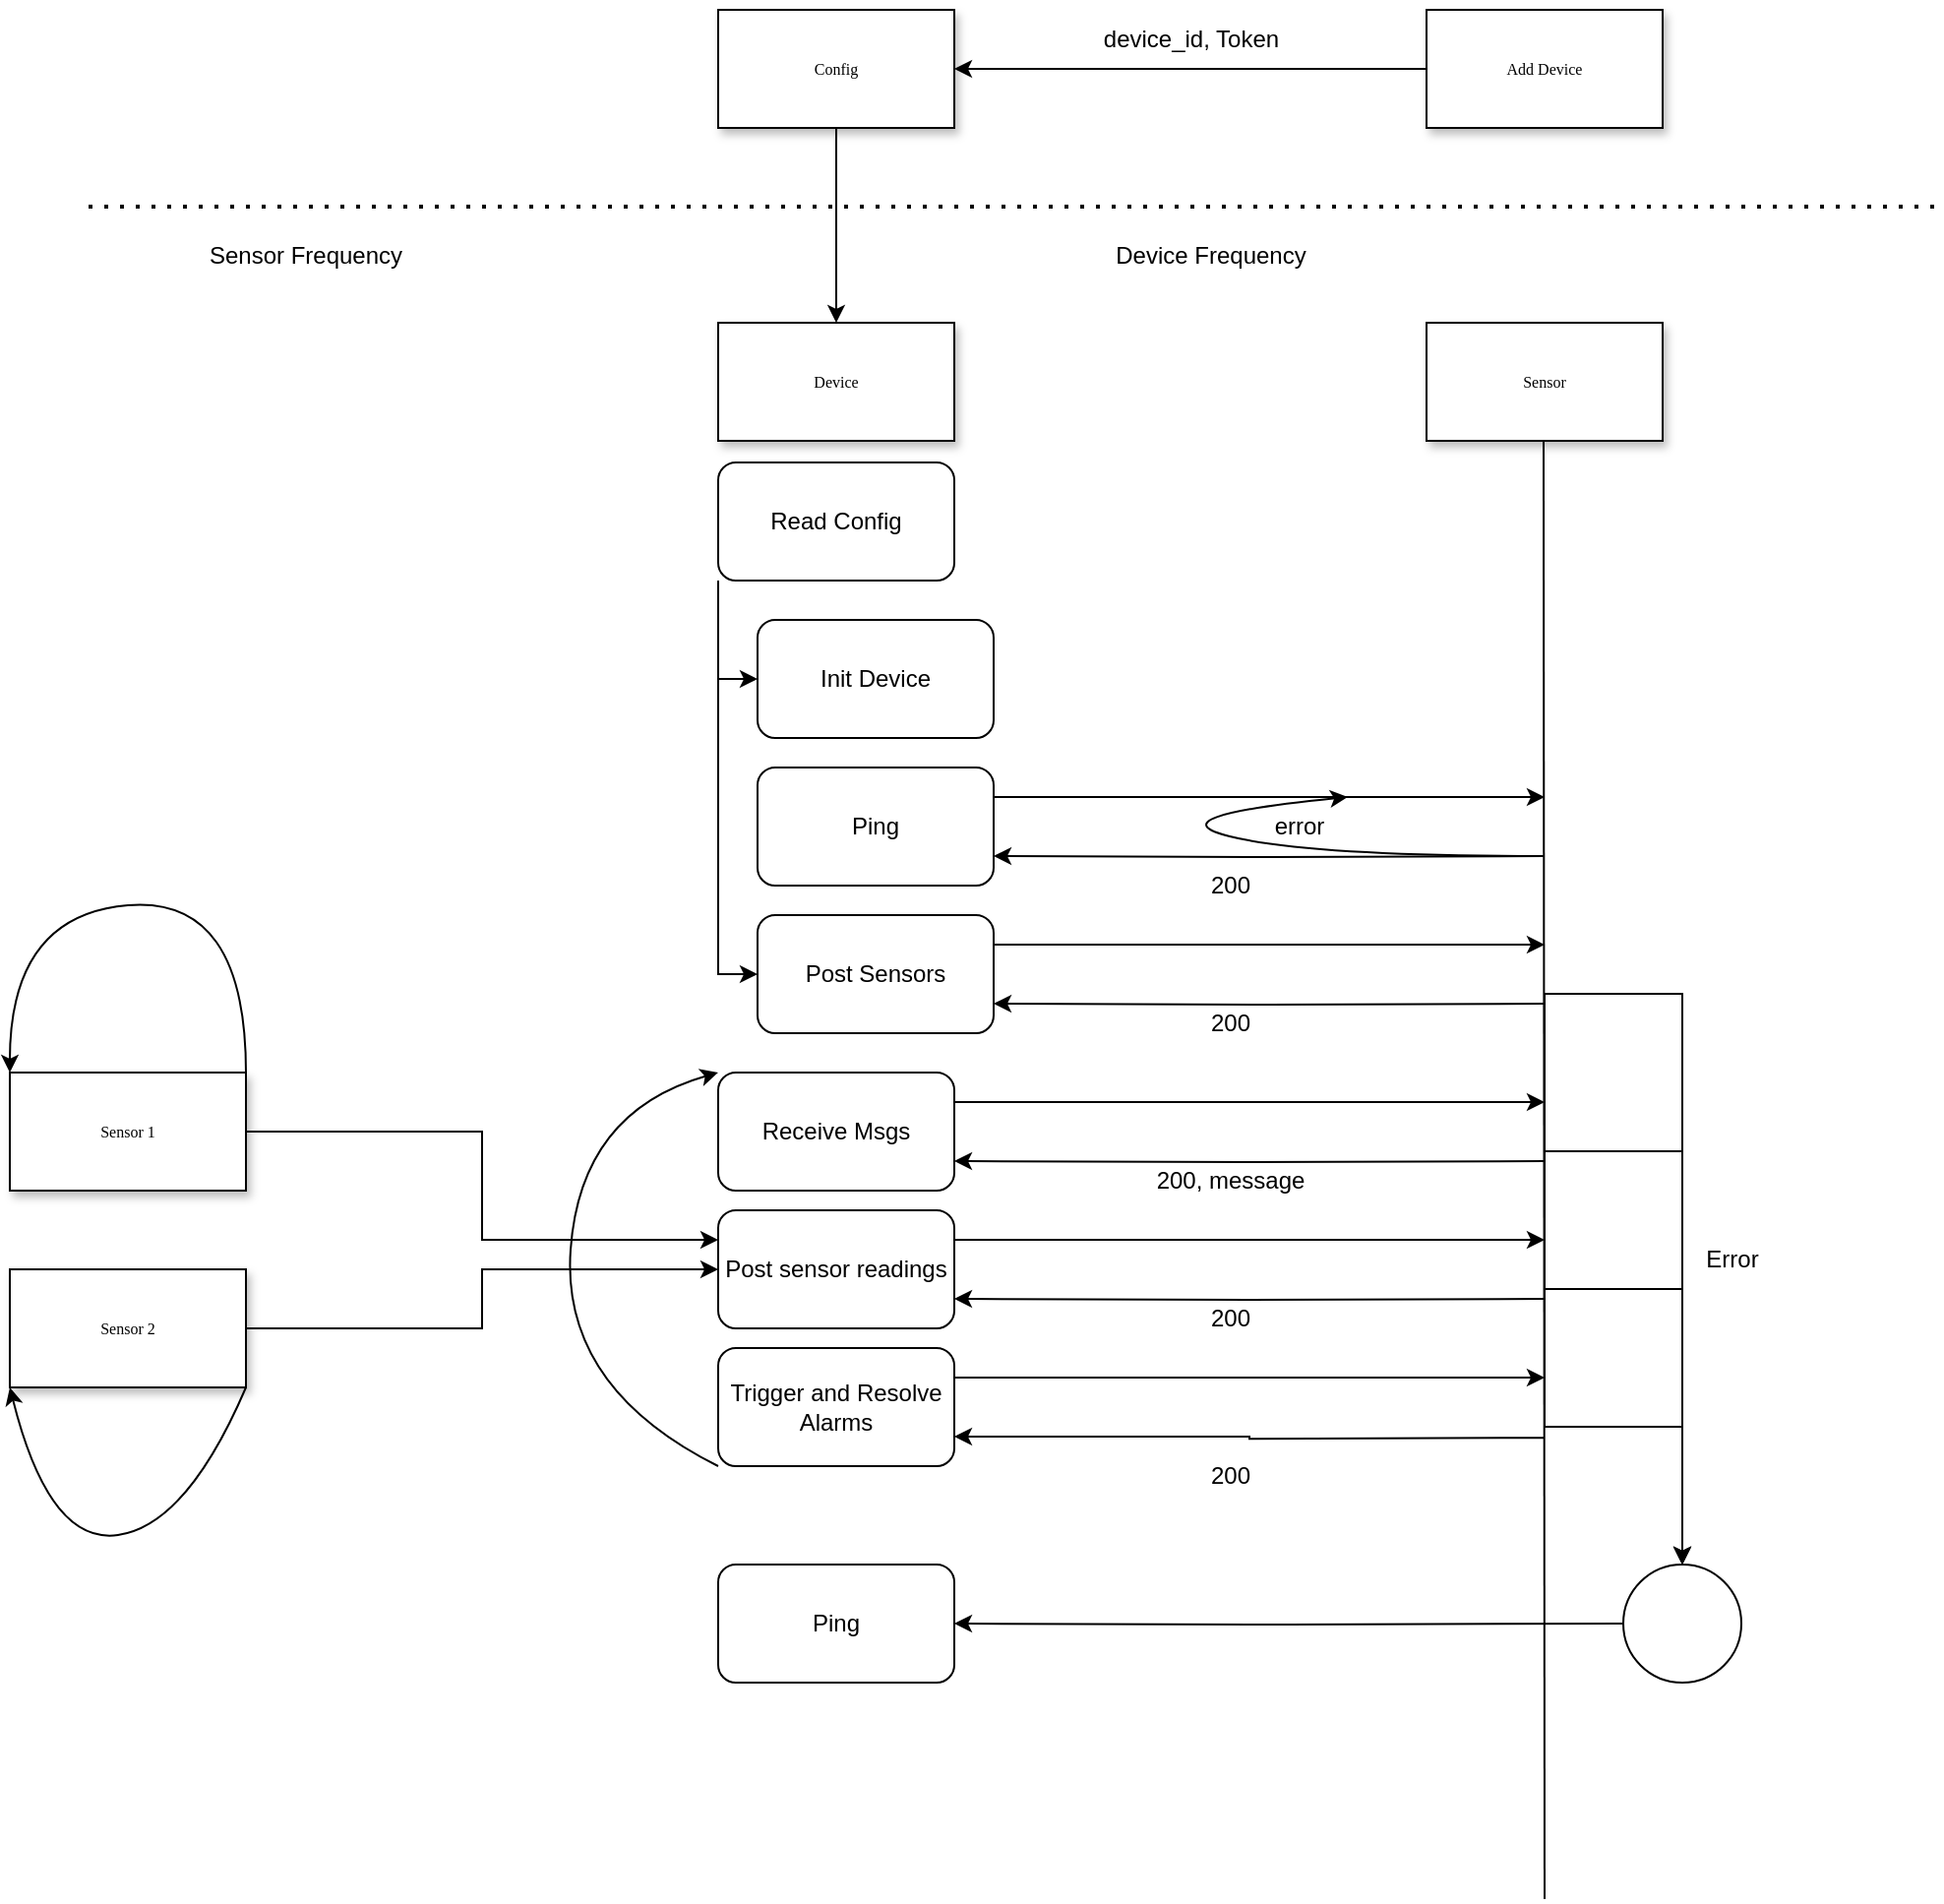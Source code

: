 <mxfile version="20.5.1" type="device"><diagram name="Page-1" id="edf60f1a-56cd-e834-aa8a-f176f3a09ee4"><mxGraphModel dx="2374" dy="1171" grid="1" gridSize="10" guides="1" tooltips="1" connect="1" arrows="1" fold="1" page="1" pageScale="1" pageWidth="1100" pageHeight="850" background="none" math="0" shadow="0"><root><mxCell id="0"/><mxCell id="1" parent="0"/><mxCell id="MXY3zvdkkTE2EaIpNgB6-1" value="&lt;div&gt;Sensor&lt;/div&gt;" style="rounded=0;whiteSpace=wrap;html=1;shadow=1;labelBackgroundColor=none;strokeWidth=1;fontFamily=Verdana;fontSize=8;align=center;" vertex="1" parent="1"><mxGeometry x="760" y="199" width="120" height="60" as="geometry"/></mxCell><mxCell id="MXY3zvdkkTE2EaIpNgB6-50" style="edgeStyle=orthogonalEdgeStyle;rounded=0;orthogonalLoop=1;jettySize=auto;html=1;exitX=1;exitY=0.5;exitDx=0;exitDy=0;entryX=0;entryY=0.25;entryDx=0;entryDy=0;" edge="1" parent="1" source="MXY3zvdkkTE2EaIpNgB6-2" target="MXY3zvdkkTE2EaIpNgB6-36"><mxGeometry relative="1" as="geometry"/></mxCell><mxCell id="MXY3zvdkkTE2EaIpNgB6-2" value="&lt;div&gt;Sensor 1&lt;/div&gt;" style="rounded=0;whiteSpace=wrap;html=1;shadow=1;labelBackgroundColor=none;strokeWidth=1;fontFamily=Verdana;fontSize=8;align=center;" vertex="1" parent="1"><mxGeometry x="40" y="580" width="120" height="60" as="geometry"/></mxCell><mxCell id="MXY3zvdkkTE2EaIpNgB6-51" style="edgeStyle=orthogonalEdgeStyle;rounded=0;orthogonalLoop=1;jettySize=auto;html=1;exitX=1;exitY=0.5;exitDx=0;exitDy=0;entryX=0;entryY=0.5;entryDx=0;entryDy=0;" edge="1" parent="1" source="MXY3zvdkkTE2EaIpNgB6-3" target="MXY3zvdkkTE2EaIpNgB6-36"><mxGeometry relative="1" as="geometry"/></mxCell><mxCell id="MXY3zvdkkTE2EaIpNgB6-3" value="&lt;div&gt;Sensor 2&lt;/div&gt;" style="rounded=0;whiteSpace=wrap;html=1;shadow=1;labelBackgroundColor=none;strokeWidth=1;fontFamily=Verdana;fontSize=8;align=center;" vertex="1" parent="1"><mxGeometry x="40" y="680" width="120" height="60" as="geometry"/></mxCell><mxCell id="MXY3zvdkkTE2EaIpNgB6-5" value="" style="endArrow=none;html=1;rounded=0;entryX=0.5;entryY=1;entryDx=0;entryDy=0;" edge="1" parent="1"><mxGeometry width="50" height="50" relative="1" as="geometry"><mxPoint x="820" y="1000" as="sourcePoint"/><mxPoint x="819.5" y="259" as="targetPoint"/></mxGeometry></mxCell><mxCell id="MXY3zvdkkTE2EaIpNgB6-8" value="" style="endArrow=classic;html=1;rounded=0;entryX=0.5;entryY=0;entryDx=0;entryDy=0;" edge="1" parent="1"><mxGeometry width="50" height="50" relative="1" as="geometry"><mxPoint x="460" y="100" as="sourcePoint"/><mxPoint x="460" y="199" as="targetPoint"/></mxGeometry></mxCell><mxCell id="MXY3zvdkkTE2EaIpNgB6-10" value="Device" style="rounded=0;whiteSpace=wrap;html=1;shadow=1;labelBackgroundColor=none;strokeWidth=1;fontFamily=Verdana;fontSize=8;align=center;" vertex="1" parent="1"><mxGeometry x="400" y="199" width="120" height="60" as="geometry"/></mxCell><mxCell id="MXY3zvdkkTE2EaIpNgB6-11" value="Config" style="rounded=0;whiteSpace=wrap;html=1;shadow=1;labelBackgroundColor=none;strokeWidth=1;fontFamily=Verdana;fontSize=8;align=center;" vertex="1" parent="1"><mxGeometry x="400" y="40" width="120" height="60" as="geometry"/></mxCell><mxCell id="MXY3zvdkkTE2EaIpNgB6-13" value="" style="endArrow=none;dashed=1;html=1;dashPattern=1 3;strokeWidth=2;rounded=0;" edge="1" parent="1"><mxGeometry width="50" height="50" relative="1" as="geometry"><mxPoint x="80" y="140" as="sourcePoint"/><mxPoint x="1020" y="140" as="targetPoint"/></mxGeometry></mxCell><mxCell id="MXY3zvdkkTE2EaIpNgB6-18" style="edgeStyle=orthogonalEdgeStyle;rounded=0;orthogonalLoop=1;jettySize=auto;html=1;entryX=1;entryY=0.5;entryDx=0;entryDy=0;" edge="1" parent="1" source="MXY3zvdkkTE2EaIpNgB6-14" target="MXY3zvdkkTE2EaIpNgB6-11"><mxGeometry relative="1" as="geometry"/></mxCell><mxCell id="MXY3zvdkkTE2EaIpNgB6-14" value="Add Device" style="rounded=0;whiteSpace=wrap;html=1;shadow=1;labelBackgroundColor=none;strokeWidth=1;fontFamily=Verdana;fontSize=8;align=center;" vertex="1" parent="1"><mxGeometry x="760" y="40" width="120" height="60" as="geometry"/></mxCell><mxCell id="MXY3zvdkkTE2EaIpNgB6-19" value="&lt;div&gt;device_id, Token&lt;/div&gt;" style="text;html=1;align=center;verticalAlign=middle;resizable=0;points=[];autosize=1;strokeColor=none;fillColor=none;" vertex="1" parent="1"><mxGeometry x="585" y="40" width="110" height="30" as="geometry"/></mxCell><mxCell id="MXY3zvdkkTE2EaIpNgB6-33" style="edgeStyle=orthogonalEdgeStyle;rounded=0;orthogonalLoop=1;jettySize=auto;html=1;exitX=0;exitY=1;exitDx=0;exitDy=0;entryX=0;entryY=0.5;entryDx=0;entryDy=0;" edge="1" parent="1" source="MXY3zvdkkTE2EaIpNgB6-21" target="MXY3zvdkkTE2EaIpNgB6-22"><mxGeometry relative="1" as="geometry"><Array as="points"><mxPoint x="400" y="380"/></Array></mxGeometry></mxCell><mxCell id="MXY3zvdkkTE2EaIpNgB6-34" style="edgeStyle=orthogonalEdgeStyle;rounded=0;orthogonalLoop=1;jettySize=auto;html=1;exitX=0;exitY=1;exitDx=0;exitDy=0;entryX=0;entryY=0.5;entryDx=0;entryDy=0;" edge="1" parent="1" source="MXY3zvdkkTE2EaIpNgB6-21" target="MXY3zvdkkTE2EaIpNgB6-32"><mxGeometry relative="1" as="geometry"/></mxCell><mxCell id="MXY3zvdkkTE2EaIpNgB6-21" value="&lt;div&gt;Read Config&lt;/div&gt;" style="rounded=1;whiteSpace=wrap;html=1;" vertex="1" parent="1"><mxGeometry x="400" y="270" width="120" height="60" as="geometry"/></mxCell><mxCell id="MXY3zvdkkTE2EaIpNgB6-22" value="&lt;div&gt;Init Device&lt;br&gt;&lt;/div&gt;" style="rounded=1;whiteSpace=wrap;html=1;" vertex="1" parent="1"><mxGeometry x="420" y="350" width="120" height="60" as="geometry"/></mxCell><mxCell id="MXY3zvdkkTE2EaIpNgB6-29" style="edgeStyle=orthogonalEdgeStyle;rounded=0;orthogonalLoop=1;jettySize=auto;html=1;exitX=1;exitY=0.25;exitDx=0;exitDy=0;" edge="1" parent="1" source="MXY3zvdkkTE2EaIpNgB6-23"><mxGeometry relative="1" as="geometry"><mxPoint x="820" y="440" as="targetPoint"/></mxGeometry></mxCell><mxCell id="MXY3zvdkkTE2EaIpNgB6-30" style="edgeStyle=orthogonalEdgeStyle;rounded=0;orthogonalLoop=1;jettySize=auto;html=1;exitX=1;exitY=0.75;exitDx=0;exitDy=0;entryX=1;entryY=0.75;entryDx=0;entryDy=0;" edge="1" parent="1" target="MXY3zvdkkTE2EaIpNgB6-23"><mxGeometry relative="1" as="geometry"><mxPoint x="820" y="470" as="sourcePoint"/></mxGeometry></mxCell><mxCell id="MXY3zvdkkTE2EaIpNgB6-23" value="Ping" style="rounded=1;whiteSpace=wrap;html=1;" vertex="1" parent="1"><mxGeometry x="420" y="425" width="120" height="60" as="geometry"/></mxCell><mxCell id="MXY3zvdkkTE2EaIpNgB6-31" value="" style="curved=1;endArrow=classic;html=1;rounded=0;" edge="1" parent="1"><mxGeometry width="50" height="50" relative="1" as="geometry"><mxPoint x="820" y="470" as="sourcePoint"/><mxPoint x="720" y="440" as="targetPoint"/><Array as="points"><mxPoint x="700" y="470"/><mxPoint x="620" y="450"/></Array></mxGeometry></mxCell><mxCell id="MXY3zvdkkTE2EaIpNgB6-40" style="edgeStyle=orthogonalEdgeStyle;rounded=0;orthogonalLoop=1;jettySize=auto;html=1;exitX=1;exitY=0.25;exitDx=0;exitDy=0;" edge="1" parent="1" source="MXY3zvdkkTE2EaIpNgB6-32"><mxGeometry relative="1" as="geometry"><mxPoint x="820" y="515" as="targetPoint"/></mxGeometry></mxCell><mxCell id="MXY3zvdkkTE2EaIpNgB6-41" style="edgeStyle=orthogonalEdgeStyle;rounded=0;orthogonalLoop=1;jettySize=auto;html=1;exitX=1;exitY=0.75;exitDx=0;exitDy=0;entryX=1;entryY=0.75;entryDx=0;entryDy=0;" edge="1" parent="1" target="MXY3zvdkkTE2EaIpNgB6-32"><mxGeometry relative="1" as="geometry"><mxPoint x="820" y="545" as="sourcePoint"/></mxGeometry></mxCell><mxCell id="MXY3zvdkkTE2EaIpNgB6-32" value="Post Sensors" style="rounded=1;whiteSpace=wrap;html=1;" vertex="1" parent="1"><mxGeometry x="420" y="500" width="120" height="60" as="geometry"/></mxCell><mxCell id="MXY3zvdkkTE2EaIpNgB6-39" style="edgeStyle=orthogonalEdgeStyle;rounded=0;orthogonalLoop=1;jettySize=auto;html=1;exitX=1;exitY=0.25;exitDx=0;exitDy=0;" edge="1" parent="1" source="MXY3zvdkkTE2EaIpNgB6-35"><mxGeometry relative="1" as="geometry"><mxPoint x="820" y="595" as="targetPoint"/></mxGeometry></mxCell><mxCell id="MXY3zvdkkTE2EaIpNgB6-45" style="edgeStyle=orthogonalEdgeStyle;rounded=0;orthogonalLoop=1;jettySize=auto;html=1;exitX=1;exitY=0.75;exitDx=0;exitDy=0;entryX=1;entryY=0.75;entryDx=0;entryDy=0;" edge="1" parent="1" target="MXY3zvdkkTE2EaIpNgB6-35"><mxGeometry relative="1" as="geometry"><mxPoint x="820" y="625" as="sourcePoint"/></mxGeometry></mxCell><mxCell id="MXY3zvdkkTE2EaIpNgB6-35" value="Receive Msgs" style="rounded=1;whiteSpace=wrap;html=1;" vertex="1" parent="1"><mxGeometry x="400" y="580" width="120" height="60" as="geometry"/></mxCell><mxCell id="MXY3zvdkkTE2EaIpNgB6-46" style="edgeStyle=orthogonalEdgeStyle;rounded=0;orthogonalLoop=1;jettySize=auto;html=1;exitX=1;exitY=0.25;exitDx=0;exitDy=0;" edge="1" parent="1" source="MXY3zvdkkTE2EaIpNgB6-36"><mxGeometry relative="1" as="geometry"><mxPoint x="820" y="665" as="targetPoint"/></mxGeometry></mxCell><mxCell id="MXY3zvdkkTE2EaIpNgB6-47" style="edgeStyle=orthogonalEdgeStyle;rounded=0;orthogonalLoop=1;jettySize=auto;html=1;exitX=1;exitY=0.75;exitDx=0;exitDy=0;entryX=1;entryY=0.75;entryDx=0;entryDy=0;" edge="1" parent="1" target="MXY3zvdkkTE2EaIpNgB6-36"><mxGeometry relative="1" as="geometry"><mxPoint x="820" y="695" as="sourcePoint"/></mxGeometry></mxCell><mxCell id="MXY3zvdkkTE2EaIpNgB6-36" value="Post sensor readings" style="rounded=1;whiteSpace=wrap;html=1;" vertex="1" parent="1"><mxGeometry x="400" y="650" width="120" height="60" as="geometry"/></mxCell><mxCell id="MXY3zvdkkTE2EaIpNgB6-48" style="edgeStyle=orthogonalEdgeStyle;rounded=0;orthogonalLoop=1;jettySize=auto;html=1;exitX=1;exitY=0.25;exitDx=0;exitDy=0;" edge="1" parent="1" source="MXY3zvdkkTE2EaIpNgB6-37"><mxGeometry relative="1" as="geometry"><mxPoint x="820" y="735" as="targetPoint"/></mxGeometry></mxCell><mxCell id="MXY3zvdkkTE2EaIpNgB6-49" style="edgeStyle=orthogonalEdgeStyle;rounded=0;orthogonalLoop=1;jettySize=auto;html=1;exitX=1;exitY=0.75;exitDx=0;exitDy=0;entryX=1;entryY=0.75;entryDx=0;entryDy=0;" edge="1" parent="1" target="MXY3zvdkkTE2EaIpNgB6-37"><mxGeometry relative="1" as="geometry"><mxPoint x="820" y="765.588" as="sourcePoint"/></mxGeometry></mxCell><mxCell id="MXY3zvdkkTE2EaIpNgB6-37" value="&lt;div&gt;Trigger and Resolve Alarms&lt;/div&gt;" style="rounded=1;whiteSpace=wrap;html=1;" vertex="1" parent="1"><mxGeometry x="400" y="720" width="120" height="60" as="geometry"/></mxCell><mxCell id="MXY3zvdkkTE2EaIpNgB6-52" value="Sensor Frequency" style="text;html=1;align=center;verticalAlign=middle;resizable=0;points=[];autosize=1;strokeColor=none;fillColor=none;" vertex="1" parent="1"><mxGeometry x="130" y="150" width="120" height="30" as="geometry"/></mxCell><mxCell id="MXY3zvdkkTE2EaIpNgB6-53" value="Device Frequency" style="text;html=1;align=center;verticalAlign=middle;resizable=0;points=[];autosize=1;strokeColor=none;fillColor=none;" vertex="1" parent="1"><mxGeometry x="590" y="150" width="120" height="30" as="geometry"/></mxCell><mxCell id="MXY3zvdkkTE2EaIpNgB6-55" value="" style="curved=1;endArrow=classic;html=1;rounded=0;exitX=0;exitY=1;exitDx=0;exitDy=0;entryX=0;entryY=0;entryDx=0;entryDy=0;" edge="1" parent="1" source="MXY3zvdkkTE2EaIpNgB6-37" target="MXY3zvdkkTE2EaIpNgB6-35"><mxGeometry width="50" height="50" relative="1" as="geometry"><mxPoint x="610" y="610" as="sourcePoint"/><mxPoint x="660" y="560" as="targetPoint"/><Array as="points"><mxPoint x="320" y="740"/><mxPoint x="330" y="600"/></Array></mxGeometry></mxCell><mxCell id="MXY3zvdkkTE2EaIpNgB6-56" value="200" style="text;html=1;align=center;verticalAlign=middle;resizable=0;points=[];autosize=1;strokeColor=none;fillColor=none;" vertex="1" parent="1"><mxGeometry x="640" y="540" width="40" height="30" as="geometry"/></mxCell><mxCell id="MXY3zvdkkTE2EaIpNgB6-58" value="200, message" style="text;html=1;align=center;verticalAlign=middle;resizable=0;points=[];autosize=1;strokeColor=none;fillColor=none;" vertex="1" parent="1"><mxGeometry x="610" y="620" width="100" height="30" as="geometry"/></mxCell><mxCell id="MXY3zvdkkTE2EaIpNgB6-59" value="200" style="text;html=1;align=center;verticalAlign=middle;resizable=0;points=[];autosize=1;strokeColor=none;fillColor=none;" vertex="1" parent="1"><mxGeometry x="640" y="690" width="40" height="30" as="geometry"/></mxCell><mxCell id="MXY3zvdkkTE2EaIpNgB6-60" value="200" style="text;html=1;align=center;verticalAlign=middle;resizable=0;points=[];autosize=1;strokeColor=none;fillColor=none;" vertex="1" parent="1"><mxGeometry x="640" y="770" width="40" height="30" as="geometry"/></mxCell><mxCell id="MXY3zvdkkTE2EaIpNgB6-61" value="200" style="text;html=1;align=center;verticalAlign=middle;resizable=0;points=[];autosize=1;strokeColor=none;fillColor=none;" vertex="1" parent="1"><mxGeometry x="640" y="470" width="40" height="30" as="geometry"/></mxCell><mxCell id="MXY3zvdkkTE2EaIpNgB6-62" value="&lt;div&gt;error&lt;/div&gt;" style="text;html=1;align=center;verticalAlign=middle;resizable=0;points=[];autosize=1;strokeColor=none;fillColor=none;" vertex="1" parent="1"><mxGeometry x="670" y="440" width="50" height="30" as="geometry"/></mxCell><mxCell id="MXY3zvdkkTE2EaIpNgB6-66" value="Ping" style="rounded=1;whiteSpace=wrap;html=1;" vertex="1" parent="1"><mxGeometry x="400" y="830" width="120" height="60" as="geometry"/></mxCell><mxCell id="MXY3zvdkkTE2EaIpNgB6-71" style="edgeStyle=orthogonalEdgeStyle;rounded=0;orthogonalLoop=1;jettySize=auto;html=1;entryX=1;entryY=0.5;entryDx=0;entryDy=0;" edge="1" parent="1" target="MXY3zvdkkTE2EaIpNgB6-66"><mxGeometry relative="1" as="geometry"><mxPoint x="860" y="860" as="sourcePoint"/></mxGeometry></mxCell><mxCell id="MXY3zvdkkTE2EaIpNgB6-76" style="edgeStyle=orthogonalEdgeStyle;rounded=0;orthogonalLoop=1;jettySize=auto;html=1;entryX=0.5;entryY=0;entryDx=0;entryDy=0;entryPerimeter=0;" edge="1" parent="1" target="MXY3zvdkkTE2EaIpNgB6-72"><mxGeometry relative="1" as="geometry"><mxPoint x="1000" y="780" as="targetPoint"/><mxPoint x="820" y="760" as="sourcePoint"/><Array as="points"><mxPoint x="890" y="760"/></Array></mxGeometry></mxCell><mxCell id="MXY3zvdkkTE2EaIpNgB6-72" value="" style="verticalLabelPosition=bottom;verticalAlign=top;html=1;shape=mxgraph.flowchart.on-page_reference;" vertex="1" parent="1"><mxGeometry x="860" y="830" width="60" height="60" as="geometry"/></mxCell><mxCell id="MXY3zvdkkTE2EaIpNgB6-77" style="edgeStyle=orthogonalEdgeStyle;rounded=0;orthogonalLoop=1;jettySize=auto;html=1;entryX=0.5;entryY=0;entryDx=0;entryDy=0;entryPerimeter=0;" edge="1" parent="1"><mxGeometry relative="1" as="geometry"><mxPoint x="890" y="830" as="targetPoint"/><mxPoint x="820" y="760" as="sourcePoint"/><Array as="points"><mxPoint x="820" y="690"/><mxPoint x="890" y="690"/></Array></mxGeometry></mxCell><mxCell id="MXY3zvdkkTE2EaIpNgB6-78" style="edgeStyle=orthogonalEdgeStyle;rounded=0;orthogonalLoop=1;jettySize=auto;html=1;entryX=0.5;entryY=0;entryDx=0;entryDy=0;entryPerimeter=0;" edge="1" parent="1"><mxGeometry relative="1" as="geometry"><mxPoint x="890" y="830" as="targetPoint"/><mxPoint x="820" y="760" as="sourcePoint"/><Array as="points"><mxPoint x="820" y="620"/><mxPoint x="890" y="620"/></Array></mxGeometry></mxCell><mxCell id="MXY3zvdkkTE2EaIpNgB6-79" style="edgeStyle=orthogonalEdgeStyle;rounded=0;orthogonalLoop=1;jettySize=auto;html=1;entryX=0.5;entryY=0;entryDx=0;entryDy=0;entryPerimeter=0;" edge="1" parent="1"><mxGeometry relative="1" as="geometry"><mxPoint x="890" y="830" as="targetPoint"/><mxPoint x="820" y="760" as="sourcePoint"/><Array as="points"><mxPoint x="820" y="540"/><mxPoint x="890" y="540"/></Array></mxGeometry></mxCell><mxCell id="MXY3zvdkkTE2EaIpNgB6-80" value="Error" style="text;html=1;align=center;verticalAlign=middle;resizable=0;points=[];autosize=1;strokeColor=none;fillColor=none;" vertex="1" parent="1"><mxGeometry x="890" y="660" width="50" height="30" as="geometry"/></mxCell><mxCell id="MXY3zvdkkTE2EaIpNgB6-81" value="" style="curved=1;endArrow=classic;html=1;rounded=0;entryX=0;entryY=1;entryDx=0;entryDy=0;" edge="1" parent="1" target="MXY3zvdkkTE2EaIpNgB6-3"><mxGeometry width="50" height="50" relative="1" as="geometry"><mxPoint x="160" y="740" as="sourcePoint"/><mxPoint x="10" y="780" as="targetPoint"/><Array as="points"><mxPoint x="130" y="810"/><mxPoint x="60" y="820"/></Array></mxGeometry></mxCell><mxCell id="MXY3zvdkkTE2EaIpNgB6-82" value="" style="curved=1;endArrow=classic;html=1;rounded=0;entryX=0;entryY=0;entryDx=0;entryDy=0;exitX=1;exitY=0;exitDx=0;exitDy=0;" edge="1" parent="1" source="MXY3zvdkkTE2EaIpNgB6-2" target="MXY3zvdkkTE2EaIpNgB6-2"><mxGeometry width="50" height="50" relative="1" as="geometry"><mxPoint x="50" y="460" as="sourcePoint"/><mxPoint x="170" y="460" as="targetPoint"/><Array as="points"><mxPoint x="160" y="490"/><mxPoint x="40" y="500"/></Array></mxGeometry></mxCell></root></mxGraphModel></diagram></mxfile>
